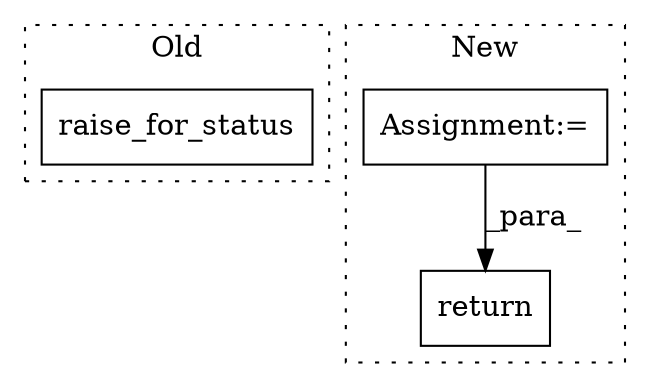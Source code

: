 digraph G {
subgraph cluster0 {
1 [label="raise_for_status" a="32" s="13157" l="18" shape="box"];
label = "Old";
style="dotted";
}
subgraph cluster1 {
2 [label="return" a="41" s="6624" l="7" shape="box"];
3 [label="Assignment:=" a="7" s="6512" l="1" shape="box"];
label = "New";
style="dotted";
}
3 -> 2 [label="_para_"];
}